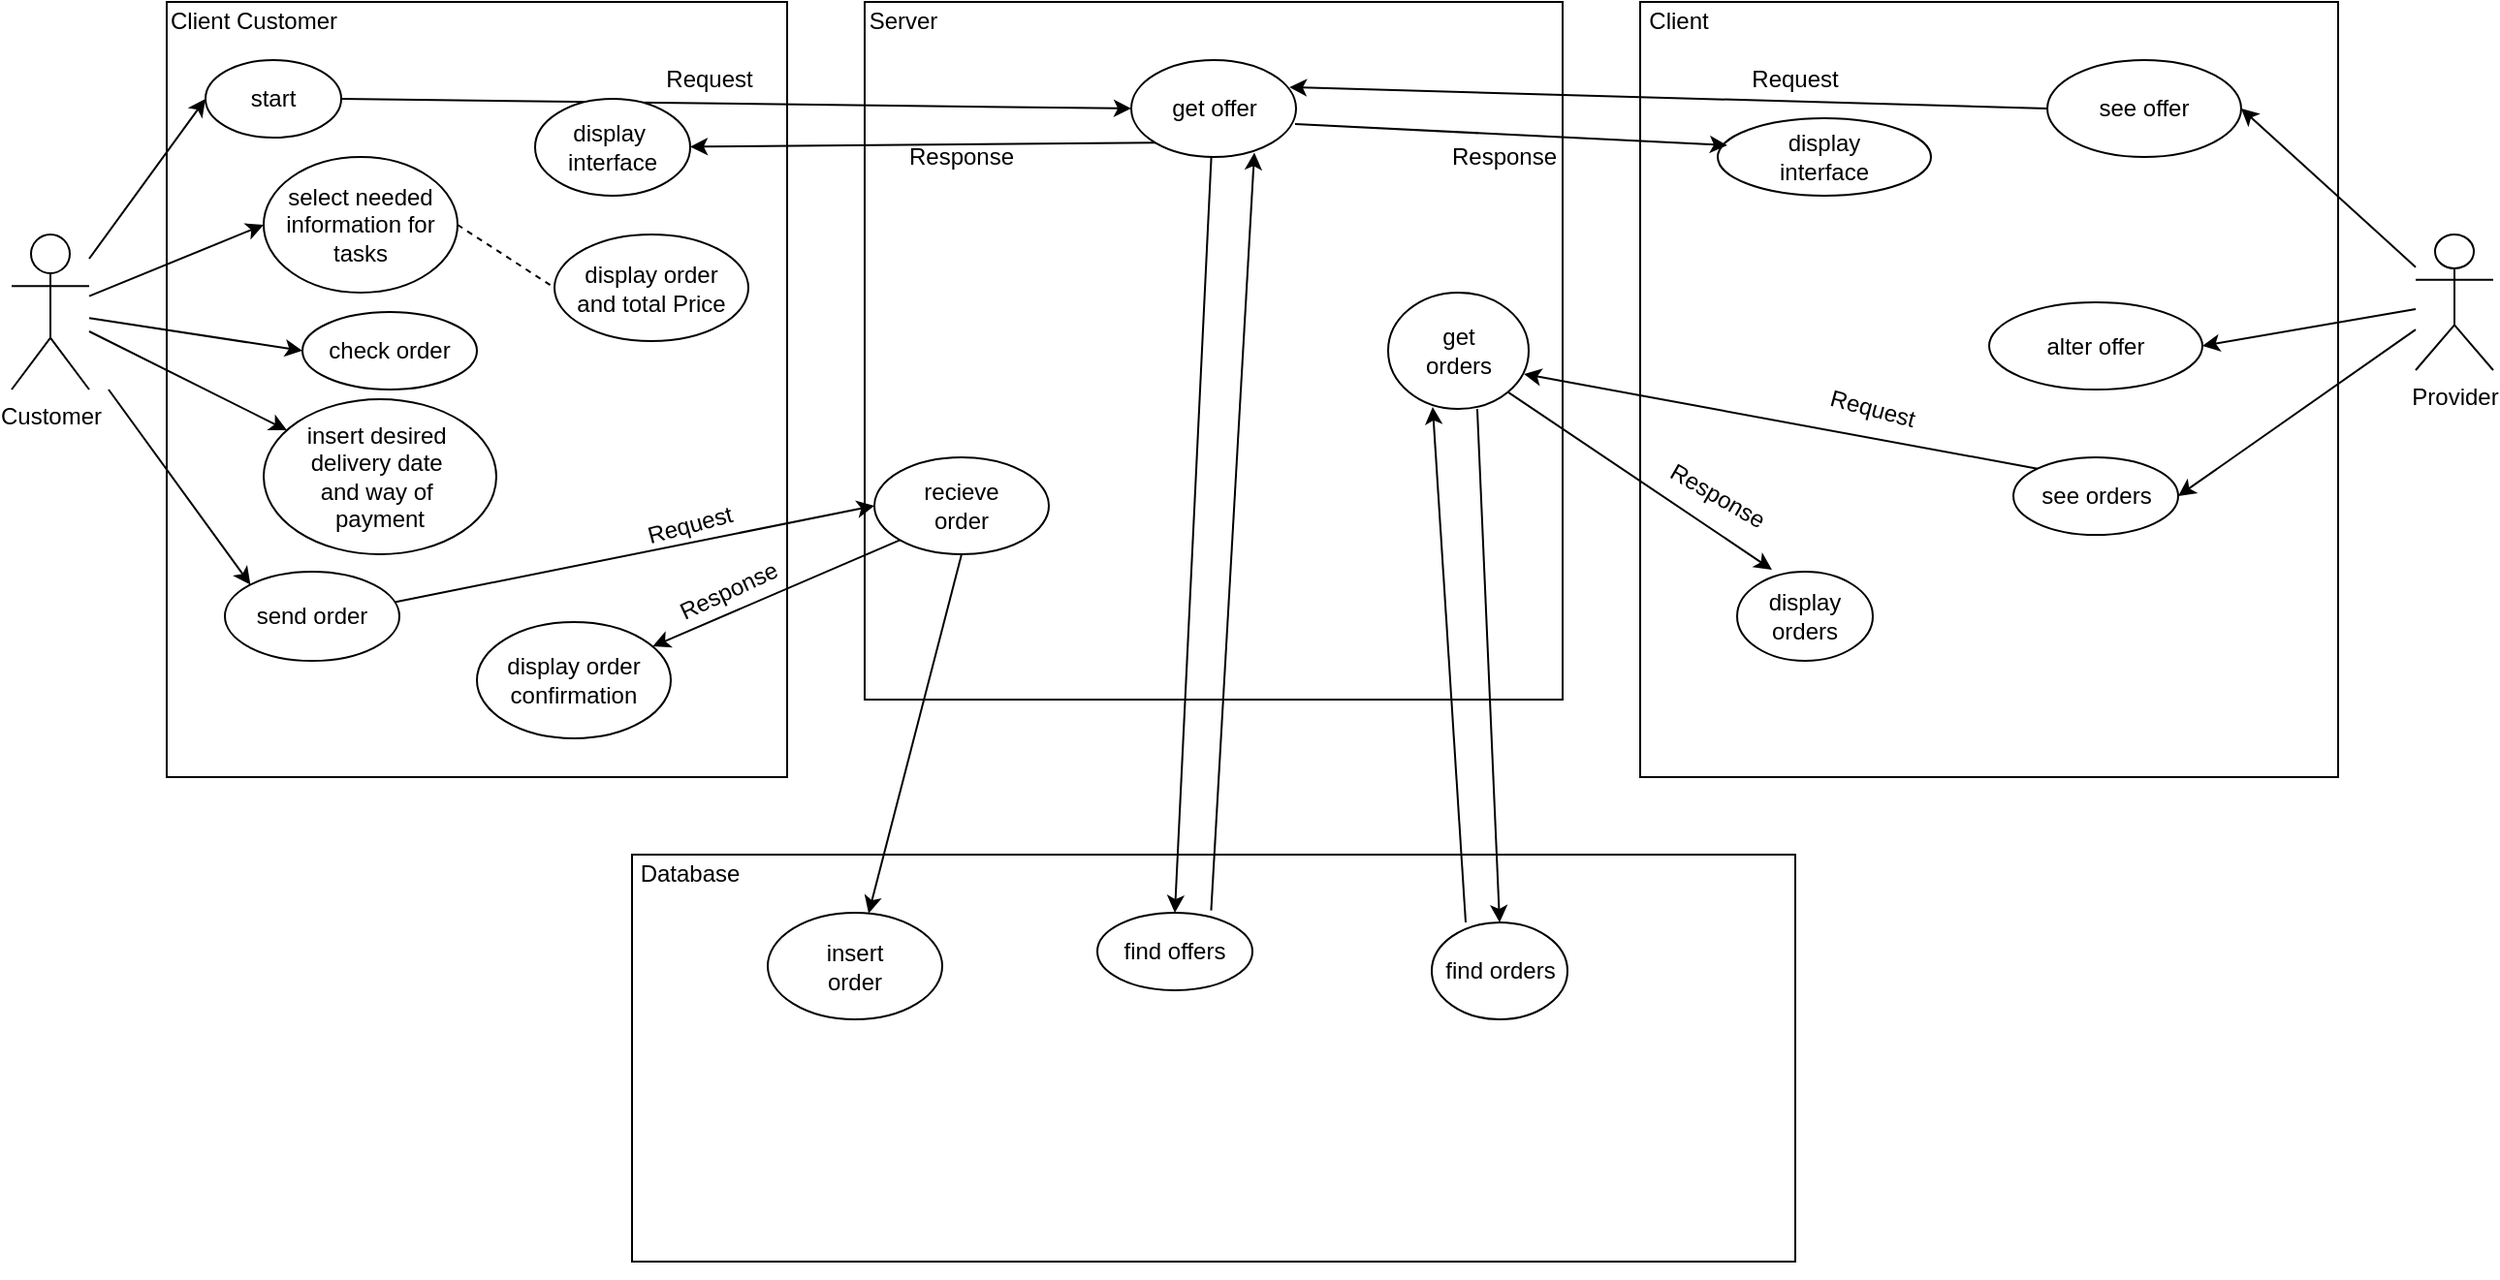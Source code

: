 <mxfile version="13.0.3" type="device"><diagram id="lWA-0toPW3uZvxA-DcPM" name="Page-1"><mxGraphModel dx="746" dy="967" grid="1" gridSize="10" guides="1" tooltips="1" connect="1" arrows="1" fold="1" page="1" pageScale="1" pageWidth="1600" pageHeight="1200" math="0" shadow="0"><root><mxCell id="0"/><mxCell id="1" parent="0"/><mxCell id="YOt6VPTIlssXiAqDUInT-1" value="" style="rounded=0;whiteSpace=wrap;html=1;" vertex="1" parent="1"><mxGeometry x="120" y="40" width="320" height="400" as="geometry"/></mxCell><mxCell id="YOt6VPTIlssXiAqDUInT-3" value="Customer" style="shape=umlActor;verticalLabelPosition=bottom;labelBackgroundColor=#ffffff;verticalAlign=top;html=1;outlineConnect=0;" vertex="1" parent="1"><mxGeometry x="40" y="160" width="40" height="80" as="geometry"/></mxCell><mxCell id="YOt6VPTIlssXiAqDUInT-15" value="Client Customer" style="text;html=1;strokeColor=none;fillColor=none;align=center;verticalAlign=middle;whiteSpace=wrap;rounded=0;" vertex="1" parent="1"><mxGeometry x="120" y="40" width="90" height="20" as="geometry"/></mxCell><mxCell id="YOt6VPTIlssXiAqDUInT-16" value="start" style="ellipse;whiteSpace=wrap;html=1;" vertex="1" parent="1"><mxGeometry x="140" y="70" width="70" height="40" as="geometry"/></mxCell><mxCell id="YOt6VPTIlssXiAqDUInT-17" value="" style="endArrow=classic;html=1;entryX=0;entryY=0.5;entryDx=0;entryDy=0;" edge="1" parent="1" source="YOt6VPTIlssXiAqDUInT-3" target="YOt6VPTIlssXiAqDUInT-16"><mxGeometry width="50" height="50" relative="1" as="geometry"><mxPoint x="490" y="330" as="sourcePoint"/><mxPoint x="540" y="280" as="targetPoint"/></mxGeometry></mxCell><mxCell id="YOt6VPTIlssXiAqDUInT-18" value="select needed information for tasks" style="ellipse;whiteSpace=wrap;html=1;" vertex="1" parent="1"><mxGeometry x="170" y="120" width="100" height="70" as="geometry"/></mxCell><mxCell id="YOt6VPTIlssXiAqDUInT-19" value="" style="endArrow=classic;html=1;entryX=0;entryY=0.5;entryDx=0;entryDy=0;" edge="1" parent="1" source="YOt6VPTIlssXiAqDUInT-3" target="YOt6VPTIlssXiAqDUInT-18"><mxGeometry width="50" height="50" relative="1" as="geometry"><mxPoint x="470" y="260" as="sourcePoint"/><mxPoint x="520" y="210" as="targetPoint"/></mxGeometry></mxCell><mxCell id="YOt6VPTIlssXiAqDUInT-20" value="display order&lt;br&gt;and total Price" style="ellipse;whiteSpace=wrap;html=1;" vertex="1" parent="1"><mxGeometry x="320" y="160" width="100" height="55" as="geometry"/></mxCell><mxCell id="YOt6VPTIlssXiAqDUInT-21" value="" style="endArrow=none;dashed=1;html=1;exitX=1;exitY=0.5;exitDx=0;exitDy=0;entryX=0;entryY=0.5;entryDx=0;entryDy=0;" edge="1" parent="1" source="YOt6VPTIlssXiAqDUInT-18" target="YOt6VPTIlssXiAqDUInT-20"><mxGeometry width="50" height="50" relative="1" as="geometry"><mxPoint x="490" y="330" as="sourcePoint"/><mxPoint x="540" y="280" as="targetPoint"/></mxGeometry></mxCell><mxCell id="YOt6VPTIlssXiAqDUInT-22" value="check order" style="ellipse;whiteSpace=wrap;html=1;" vertex="1" parent="1"><mxGeometry x="190" y="200" width="90" height="40" as="geometry"/></mxCell><mxCell id="YOt6VPTIlssXiAqDUInT-23" value="" style="endArrow=classic;html=1;entryX=0;entryY=0.5;entryDx=0;entryDy=0;" edge="1" parent="1" source="YOt6VPTIlssXiAqDUInT-3" target="YOt6VPTIlssXiAqDUInT-22"><mxGeometry width="50" height="50" relative="1" as="geometry"><mxPoint x="490" y="330" as="sourcePoint"/><mxPoint x="540" y="280" as="targetPoint"/></mxGeometry></mxCell><mxCell id="YOt6VPTIlssXiAqDUInT-24" value="insert desired&amp;nbsp;&lt;br&gt;delivery date&amp;nbsp;&lt;br&gt;and way of&amp;nbsp;&lt;br&gt;payment" style="ellipse;whiteSpace=wrap;html=1;" vertex="1" parent="1"><mxGeometry x="170" y="245" width="120" height="80" as="geometry"/></mxCell><mxCell id="YOt6VPTIlssXiAqDUInT-25" value="" style="endArrow=classic;html=1;" edge="1" parent="1" source="YOt6VPTIlssXiAqDUInT-3" target="YOt6VPTIlssXiAqDUInT-24"><mxGeometry width="50" height="50" relative="1" as="geometry"><mxPoint x="490" y="330" as="sourcePoint"/><mxPoint x="540" y="280" as="targetPoint"/></mxGeometry></mxCell><mxCell id="YOt6VPTIlssXiAqDUInT-26" value="display order&lt;br&gt;confirmation" style="ellipse;whiteSpace=wrap;html=1;" vertex="1" parent="1"><mxGeometry x="280" y="360" width="100" height="60" as="geometry"/></mxCell><mxCell id="YOt6VPTIlssXiAqDUInT-27" value="" style="rounded=0;whiteSpace=wrap;html=1;" vertex="1" parent="1"><mxGeometry x="480" y="40" width="360" height="360" as="geometry"/></mxCell><mxCell id="YOt6VPTIlssXiAqDUInT-28" value="Server" style="text;html=1;strokeColor=none;fillColor=none;align=center;verticalAlign=middle;whiteSpace=wrap;rounded=0;" vertex="1" parent="1"><mxGeometry x="480" y="40" width="40" height="20" as="geometry"/></mxCell><mxCell id="YOt6VPTIlssXiAqDUInT-29" value="get offer" style="ellipse;whiteSpace=wrap;html=1;" vertex="1" parent="1"><mxGeometry x="617.5" y="70" width="85" height="50" as="geometry"/></mxCell><mxCell id="YOt6VPTIlssXiAqDUInT-30" value="" style="endArrow=classic;html=1;exitX=1;exitY=0.5;exitDx=0;exitDy=0;entryX=0;entryY=0.5;entryDx=0;entryDy=0;" edge="1" parent="1" source="YOt6VPTIlssXiAqDUInT-16" target="YOt6VPTIlssXiAqDUInT-29"><mxGeometry width="50" height="50" relative="1" as="geometry"><mxPoint x="630" y="330" as="sourcePoint"/><mxPoint x="680" y="280" as="targetPoint"/></mxGeometry></mxCell><mxCell id="YOt6VPTIlssXiAqDUInT-31" value="Request" style="text;html=1;strokeColor=none;fillColor=none;align=center;verticalAlign=middle;whiteSpace=wrap;rounded=0;" vertex="1" parent="1"><mxGeometry x="380" y="70" width="40" height="20" as="geometry"/></mxCell><mxCell id="YOt6VPTIlssXiAqDUInT-32" value="" style="endArrow=classic;html=1;exitX=0;exitY=1;exitDx=0;exitDy=0;" edge="1" parent="1" source="YOt6VPTIlssXiAqDUInT-29" target="YOt6VPTIlssXiAqDUInT-33"><mxGeometry width="50" height="50" relative="1" as="geometry"><mxPoint x="630" y="330" as="sourcePoint"/><mxPoint x="680" y="280" as="targetPoint"/></mxGeometry></mxCell><mxCell id="YOt6VPTIlssXiAqDUInT-33" value="display&amp;nbsp;&lt;br&gt;interface" style="ellipse;whiteSpace=wrap;html=1;" vertex="1" parent="1"><mxGeometry x="310" y="90" width="80" height="50" as="geometry"/></mxCell><mxCell id="YOt6VPTIlssXiAqDUInT-34" value="Response" style="text;html=1;strokeColor=none;fillColor=none;align=center;verticalAlign=middle;whiteSpace=wrap;rounded=0;rotation=0;" vertex="1" parent="1"><mxGeometry x="510" y="110" width="40" height="20" as="geometry"/></mxCell><mxCell id="YOt6VPTIlssXiAqDUInT-36" value="recieve&lt;br&gt;order" style="ellipse;whiteSpace=wrap;html=1;" vertex="1" parent="1"><mxGeometry x="485" y="275" width="90" height="50" as="geometry"/></mxCell><mxCell id="YOt6VPTIlssXiAqDUInT-37" value="" style="endArrow=classic;html=1;exitX=0.965;exitY=0.345;exitDx=0;exitDy=0;exitPerimeter=0;entryX=0;entryY=0.5;entryDx=0;entryDy=0;" edge="1" parent="1" source="YOt6VPTIlssXiAqDUInT-38" target="YOt6VPTIlssXiAqDUInT-36"><mxGeometry width="50" height="50" relative="1" as="geometry"><mxPoint x="630" y="330" as="sourcePoint"/><mxPoint x="680" y="280" as="targetPoint"/></mxGeometry></mxCell><mxCell id="YOt6VPTIlssXiAqDUInT-38" value="send order" style="ellipse;whiteSpace=wrap;html=1;" vertex="1" parent="1"><mxGeometry x="150" y="334" width="90" height="46" as="geometry"/></mxCell><mxCell id="YOt6VPTIlssXiAqDUInT-39" value="" style="endArrow=classic;html=1;entryX=0;entryY=0;entryDx=0;entryDy=0;" edge="1" parent="1" target="YOt6VPTIlssXiAqDUInT-38"><mxGeometry width="50" height="50" relative="1" as="geometry"><mxPoint x="90" y="240" as="sourcePoint"/><mxPoint x="680" y="280" as="targetPoint"/></mxGeometry></mxCell><mxCell id="YOt6VPTIlssXiAqDUInT-40" value="" style="endArrow=classic;html=1;exitX=0;exitY=1;exitDx=0;exitDy=0;" edge="1" parent="1" source="YOt6VPTIlssXiAqDUInT-36" target="YOt6VPTIlssXiAqDUInT-26"><mxGeometry width="50" height="50" relative="1" as="geometry"><mxPoint x="630" y="330" as="sourcePoint"/><mxPoint x="680" y="280" as="targetPoint"/></mxGeometry></mxCell><mxCell id="YOt6VPTIlssXiAqDUInT-41" value="Request" style="text;html=1;strokeColor=none;fillColor=none;align=center;verticalAlign=middle;whiteSpace=wrap;rounded=0;rotation=-15;" vertex="1" parent="1"><mxGeometry x="370" y="300" width="40" height="20" as="geometry"/></mxCell><mxCell id="YOt6VPTIlssXiAqDUInT-43" value="Response" style="text;html=1;strokeColor=none;fillColor=none;align=center;verticalAlign=middle;whiteSpace=wrap;rounded=0;rotation=-25;" vertex="1" parent="1"><mxGeometry x="390" y="334" width="40" height="20" as="geometry"/></mxCell><mxCell id="YOt6VPTIlssXiAqDUInT-44" value="" style="rounded=0;whiteSpace=wrap;html=1;" vertex="1" parent="1"><mxGeometry x="360" y="480" width="600" height="210" as="geometry"/></mxCell><mxCell id="YOt6VPTIlssXiAqDUInT-45" value="Database" style="text;html=1;strokeColor=none;fillColor=none;align=center;verticalAlign=middle;whiteSpace=wrap;rounded=0;" vertex="1" parent="1"><mxGeometry x="370" y="480" width="40" height="20" as="geometry"/></mxCell><mxCell id="YOt6VPTIlssXiAqDUInT-47" value="insert&lt;br&gt;order" style="ellipse;whiteSpace=wrap;html=1;" vertex="1" parent="1"><mxGeometry x="430" y="510" width="90" height="55" as="geometry"/></mxCell><mxCell id="YOt6VPTIlssXiAqDUInT-48" value="" style="endArrow=classic;html=1;exitX=0.5;exitY=1;exitDx=0;exitDy=0;" edge="1" parent="1" source="YOt6VPTIlssXiAqDUInT-36" target="YOt6VPTIlssXiAqDUInT-47"><mxGeometry width="50" height="50" relative="1" as="geometry"><mxPoint x="570" y="390" as="sourcePoint"/><mxPoint x="620" y="340" as="targetPoint"/></mxGeometry></mxCell><mxCell id="YOt6VPTIlssXiAqDUInT-49" value="find offers" style="ellipse;whiteSpace=wrap;html=1;" vertex="1" parent="1"><mxGeometry x="600" y="510" width="80" height="40" as="geometry"/></mxCell><mxCell id="YOt6VPTIlssXiAqDUInT-50" value="" style="endArrow=classic;html=1;entryX=0.5;entryY=0;entryDx=0;entryDy=0;" edge="1" parent="1" source="YOt6VPTIlssXiAqDUInT-29" target="YOt6VPTIlssXiAqDUInT-49"><mxGeometry width="50" height="50" relative="1" as="geometry"><mxPoint x="570" y="390" as="sourcePoint"/><mxPoint x="620" y="340" as="targetPoint"/></mxGeometry></mxCell><mxCell id="YOt6VPTIlssXiAqDUInT-51" value="" style="endArrow=classic;html=1;entryX=0.747;entryY=0.954;entryDx=0;entryDy=0;entryPerimeter=0;exitX=0.734;exitY=-0.029;exitDx=0;exitDy=0;exitPerimeter=0;" edge="1" parent="1" source="YOt6VPTIlssXiAqDUInT-49" target="YOt6VPTIlssXiAqDUInT-29"><mxGeometry width="50" height="50" relative="1" as="geometry"><mxPoint x="710" y="450" as="sourcePoint"/><mxPoint x="676" y="150" as="targetPoint"/></mxGeometry></mxCell><mxCell id="YOt6VPTIlssXiAqDUInT-53" value="" style="rounded=0;whiteSpace=wrap;html=1;" vertex="1" parent="1"><mxGeometry x="880" y="40" width="360" height="400" as="geometry"/></mxCell><mxCell id="YOt6VPTIlssXiAqDUInT-55" value="find orders" style="ellipse;whiteSpace=wrap;html=1;" vertex="1" parent="1"><mxGeometry x="772.5" y="515" width="70" height="50" as="geometry"/></mxCell><mxCell id="YOt6VPTIlssXiAqDUInT-56" value="get&lt;br&gt;orders" style="ellipse;whiteSpace=wrap;html=1;" vertex="1" parent="1"><mxGeometry x="750" y="190" width="72.5" height="60" as="geometry"/></mxCell><mxCell id="YOt6VPTIlssXiAqDUInT-57" value="Provider" style="shape=umlActor;verticalLabelPosition=bottom;labelBackgroundColor=#ffffff;verticalAlign=top;html=1;outlineConnect=0;" vertex="1" parent="1"><mxGeometry x="1280" y="160" width="40" height="70" as="geometry"/></mxCell><mxCell id="YOt6VPTIlssXiAqDUInT-58" value="Client" style="text;html=1;strokeColor=none;fillColor=none;align=center;verticalAlign=middle;whiteSpace=wrap;rounded=0;" vertex="1" parent="1"><mxGeometry x="880" y="40" width="40" height="20" as="geometry"/></mxCell><mxCell id="YOt6VPTIlssXiAqDUInT-61" value="see offer" style="ellipse;whiteSpace=wrap;html=1;" vertex="1" parent="1"><mxGeometry x="1090" y="70" width="100" height="50" as="geometry"/></mxCell><mxCell id="YOt6VPTIlssXiAqDUInT-62" value="display&lt;br&gt;interface" style="ellipse;whiteSpace=wrap;html=1;" vertex="1" parent="1"><mxGeometry x="920" y="100" width="110" height="40" as="geometry"/></mxCell><mxCell id="YOt6VPTIlssXiAqDUInT-63" value="alter offer" style="ellipse;whiteSpace=wrap;html=1;" vertex="1" parent="1"><mxGeometry x="1060" y="195" width="110" height="45" as="geometry"/></mxCell><mxCell id="YOt6VPTIlssXiAqDUInT-64" value="" style="endArrow=classic;html=1;exitX=0.994;exitY=0.66;exitDx=0;exitDy=0;entryX=0.045;entryY=0.35;entryDx=0;entryDy=0;entryPerimeter=0;exitPerimeter=0;" edge="1" parent="1" source="YOt6VPTIlssXiAqDUInT-29" target="YOt6VPTIlssXiAqDUInT-62"><mxGeometry width="50" height="50" relative="1" as="geometry"><mxPoint x="1010" y="480" as="sourcePoint"/><mxPoint x="1060" y="430" as="targetPoint"/></mxGeometry></mxCell><mxCell id="YOt6VPTIlssXiAqDUInT-66" value="see orders" style="ellipse;whiteSpace=wrap;html=1;" vertex="1" parent="1"><mxGeometry x="1072.5" y="275" width="85" height="40" as="geometry"/></mxCell><mxCell id="YOt6VPTIlssXiAqDUInT-67" value="display&lt;br&gt;orders" style="ellipse;whiteSpace=wrap;html=1;" vertex="1" parent="1"><mxGeometry x="930" y="334" width="70" height="46" as="geometry"/></mxCell><mxCell id="YOt6VPTIlssXiAqDUInT-68" value="" style="endArrow=classic;html=1;entryX=1;entryY=0.5;entryDx=0;entryDy=0;" edge="1" parent="1" source="YOt6VPTIlssXiAqDUInT-57" target="YOt6VPTIlssXiAqDUInT-61"><mxGeometry width="50" height="50" relative="1" as="geometry"><mxPoint x="1010" y="480" as="sourcePoint"/><mxPoint x="1060" y="430" as="targetPoint"/></mxGeometry></mxCell><mxCell id="YOt6VPTIlssXiAqDUInT-69" value="" style="endArrow=classic;html=1;exitX=0;exitY=0.5;exitDx=0;exitDy=0;entryX=0.959;entryY=0.28;entryDx=0;entryDy=0;entryPerimeter=0;" edge="1" parent="1" source="YOt6VPTIlssXiAqDUInT-61" target="YOt6VPTIlssXiAqDUInT-29"><mxGeometry width="50" height="50" relative="1" as="geometry"><mxPoint x="1010" y="480" as="sourcePoint"/><mxPoint x="1060" y="430" as="targetPoint"/></mxGeometry></mxCell><mxCell id="YOt6VPTIlssXiAqDUInT-70" value="" style="endArrow=classic;html=1;entryX=0.317;entryY=0.983;entryDx=0;entryDy=0;exitX=0.25;exitY=0;exitDx=0;exitDy=0;entryPerimeter=0;exitPerimeter=0;" edge="1" parent="1" source="YOt6VPTIlssXiAqDUInT-55" target="YOt6VPTIlssXiAqDUInT-56"><mxGeometry width="50" height="50" relative="1" as="geometry"><mxPoint x="1010" y="480" as="sourcePoint"/><mxPoint x="1060" y="430" as="targetPoint"/></mxGeometry></mxCell><mxCell id="YOt6VPTIlssXiAqDUInT-71" value="" style="endArrow=classic;html=1;entryX=0.5;entryY=0;entryDx=0;entryDy=0;exitX=0.634;exitY=1;exitDx=0;exitDy=0;exitPerimeter=0;" edge="1" parent="1" source="YOt6VPTIlssXiAqDUInT-56" target="YOt6VPTIlssXiAqDUInT-55"><mxGeometry width="50" height="50" relative="1" as="geometry"><mxPoint x="738" y="250" as="sourcePoint"/><mxPoint x="1060" y="430" as="targetPoint"/></mxGeometry></mxCell><mxCell id="YOt6VPTIlssXiAqDUInT-72" value="" style="endArrow=classic;html=1;entryX=0.966;entryY=0.7;entryDx=0;entryDy=0;entryPerimeter=0;exitX=0;exitY=0;exitDx=0;exitDy=0;" edge="1" parent="1" source="YOt6VPTIlssXiAqDUInT-66" target="YOt6VPTIlssXiAqDUInT-56"><mxGeometry width="50" height="50" relative="1" as="geometry"><mxPoint x="1010" y="480" as="sourcePoint"/><mxPoint x="1060" y="430" as="targetPoint"/></mxGeometry></mxCell><mxCell id="YOt6VPTIlssXiAqDUInT-73" value="" style="endArrow=classic;html=1;exitX=1;exitY=1;exitDx=0;exitDy=0;entryX=0.257;entryY=-0.022;entryDx=0;entryDy=0;entryPerimeter=0;" edge="1" parent="1" source="YOt6VPTIlssXiAqDUInT-56" target="YOt6VPTIlssXiAqDUInT-67"><mxGeometry width="50" height="50" relative="1" as="geometry"><mxPoint x="1010" y="480" as="sourcePoint"/><mxPoint x="1060" y="430" as="targetPoint"/></mxGeometry></mxCell><mxCell id="YOt6VPTIlssXiAqDUInT-74" value="" style="endArrow=classic;html=1;entryX=1;entryY=0.5;entryDx=0;entryDy=0;" edge="1" parent="1" source="YOt6VPTIlssXiAqDUInT-57" target="YOt6VPTIlssXiAqDUInT-63"><mxGeometry width="50" height="50" relative="1" as="geometry"><mxPoint x="1010" y="480" as="sourcePoint"/><mxPoint x="1060" y="430" as="targetPoint"/></mxGeometry></mxCell><mxCell id="YOt6VPTIlssXiAqDUInT-75" value="" style="endArrow=classic;html=1;entryX=1;entryY=0.5;entryDx=0;entryDy=0;" edge="1" parent="1" source="YOt6VPTIlssXiAqDUInT-57" target="YOt6VPTIlssXiAqDUInT-66"><mxGeometry width="50" height="50" relative="1" as="geometry"><mxPoint x="1010" y="480" as="sourcePoint"/><mxPoint x="1060" y="430" as="targetPoint"/></mxGeometry></mxCell><mxCell id="YOt6VPTIlssXiAqDUInT-76" value="Request" style="text;html=1;strokeColor=none;fillColor=none;align=center;verticalAlign=middle;whiteSpace=wrap;rounded=0;rotation=15;" vertex="1" parent="1"><mxGeometry x="980" y="240" width="40" height="20" as="geometry"/></mxCell><mxCell id="YOt6VPTIlssXiAqDUInT-77" style="edgeStyle=orthogonalEdgeStyle;rounded=0;orthogonalLoop=1;jettySize=auto;html=1;exitX=0.5;exitY=1;exitDx=0;exitDy=0;" edge="1" parent="1" source="YOt6VPTIlssXiAqDUInT-44" target="YOt6VPTIlssXiAqDUInT-44"><mxGeometry relative="1" as="geometry"/></mxCell><mxCell id="YOt6VPTIlssXiAqDUInT-78" value="Response" style="text;html=1;strokeColor=none;fillColor=none;align=center;verticalAlign=middle;whiteSpace=wrap;rounded=0;rotation=30;" vertex="1" parent="1"><mxGeometry x="900" y="285" width="40" height="20" as="geometry"/></mxCell><mxCell id="YOt6VPTIlssXiAqDUInT-79" value="Request" style="text;html=1;strokeColor=none;fillColor=none;align=center;verticalAlign=middle;whiteSpace=wrap;rounded=0;rotation=0;" vertex="1" parent="1"><mxGeometry x="940" y="70" width="40" height="20" as="geometry"/></mxCell><mxCell id="YOt6VPTIlssXiAqDUInT-81" value="Response" style="text;html=1;strokeColor=none;fillColor=none;align=center;verticalAlign=middle;whiteSpace=wrap;rounded=0;rotation=0;" vertex="1" parent="1"><mxGeometry x="790" y="110" width="40" height="20" as="geometry"/></mxCell></root></mxGraphModel></diagram></mxfile>